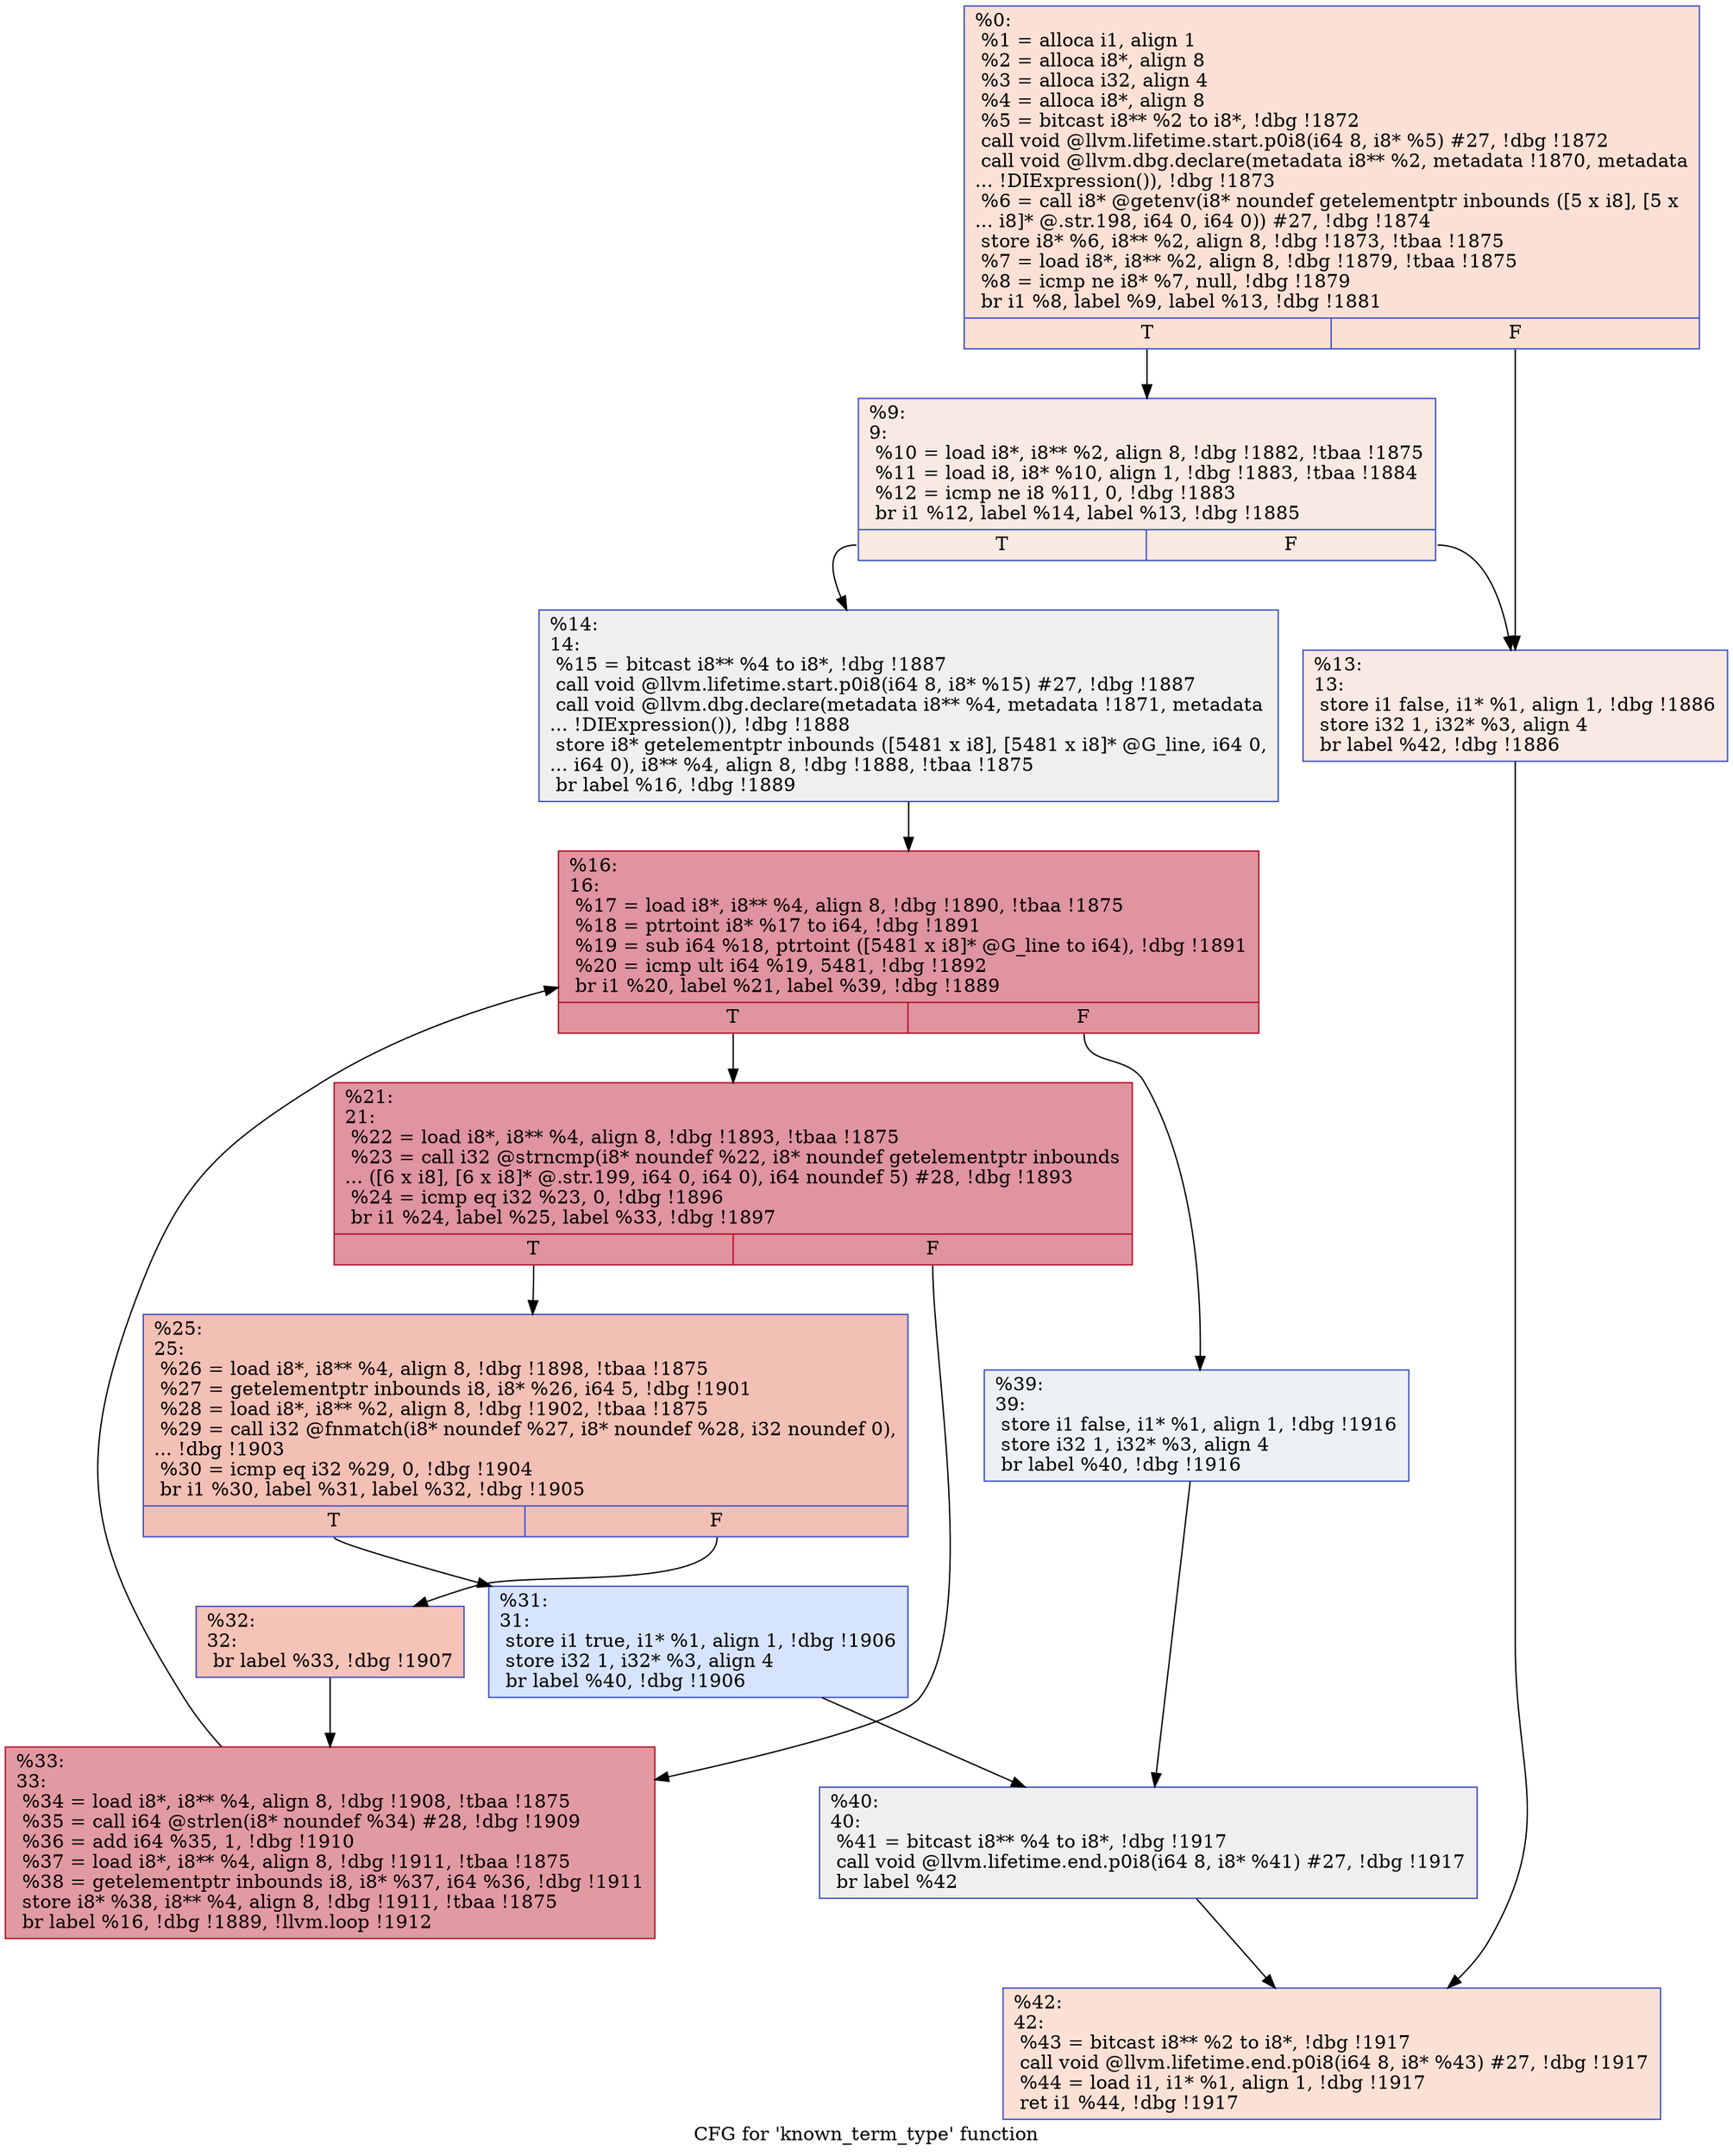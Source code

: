 digraph "CFG for 'known_term_type' function" {
	label="CFG for 'known_term_type' function";

	Node0x213e140 [shape=record,color="#3d50c3ff", style=filled, fillcolor="#f7bca170",label="{%0:\l  %1 = alloca i1, align 1\l  %2 = alloca i8*, align 8\l  %3 = alloca i32, align 4\l  %4 = alloca i8*, align 8\l  %5 = bitcast i8** %2 to i8*, !dbg !1872\l  call void @llvm.lifetime.start.p0i8(i64 8, i8* %5) #27, !dbg !1872\l  call void @llvm.dbg.declare(metadata i8** %2, metadata !1870, metadata\l... !DIExpression()), !dbg !1873\l  %6 = call i8* @getenv(i8* noundef getelementptr inbounds ([5 x i8], [5 x\l... i8]* @.str.198, i64 0, i64 0)) #27, !dbg !1874\l  store i8* %6, i8** %2, align 8, !dbg !1873, !tbaa !1875\l  %7 = load i8*, i8** %2, align 8, !dbg !1879, !tbaa !1875\l  %8 = icmp ne i8* %7, null, !dbg !1879\l  br i1 %8, label %9, label %13, !dbg !1881\l|{<s0>T|<s1>F}}"];
	Node0x213e140:s0 -> Node0x213e200;
	Node0x213e140:s1 -> Node0x213e250;
	Node0x213e200 [shape=record,color="#3d50c3ff", style=filled, fillcolor="#efcebd70",label="{%9:\l9:                                                \l  %10 = load i8*, i8** %2, align 8, !dbg !1882, !tbaa !1875\l  %11 = load i8, i8* %10, align 1, !dbg !1883, !tbaa !1884\l  %12 = icmp ne i8 %11, 0, !dbg !1883\l  br i1 %12, label %14, label %13, !dbg !1885\l|{<s0>T|<s1>F}}"];
	Node0x213e200:s0 -> Node0x213e2a0;
	Node0x213e200:s1 -> Node0x213e250;
	Node0x213e250 [shape=record,color="#3d50c3ff", style=filled, fillcolor="#efcebd70",label="{%13:\l13:                                               \l  store i1 false, i1* %1, align 1, !dbg !1886\l  store i32 1, i32* %3, align 4\l  br label %42, !dbg !1886\l}"];
	Node0x213e250 -> Node0x213e570;
	Node0x213e2a0 [shape=record,color="#3d50c3ff", style=filled, fillcolor="#e0dbd870",label="{%14:\l14:                                               \l  %15 = bitcast i8** %4 to i8*, !dbg !1887\l  call void @llvm.lifetime.start.p0i8(i64 8, i8* %15) #27, !dbg !1887\l  call void @llvm.dbg.declare(metadata i8** %4, metadata !1871, metadata\l... !DIExpression()), !dbg !1888\l  store i8* getelementptr inbounds ([5481 x i8], [5481 x i8]* @G_line, i64 0,\l... i64 0), i8** %4, align 8, !dbg !1888, !tbaa !1875\l  br label %16, !dbg !1889\l}"];
	Node0x213e2a0 -> Node0x213e2f0;
	Node0x213e2f0 [shape=record,color="#b70d28ff", style=filled, fillcolor="#b70d2870",label="{%16:\l16:                                               \l  %17 = load i8*, i8** %4, align 8, !dbg !1890, !tbaa !1875\l  %18 = ptrtoint i8* %17 to i64, !dbg !1891\l  %19 = sub i64 %18, ptrtoint ([5481 x i8]* @G_line to i64), !dbg !1891\l  %20 = icmp ult i64 %19, 5481, !dbg !1892\l  br i1 %20, label %21, label %39, !dbg !1889\l|{<s0>T|<s1>F}}"];
	Node0x213e2f0:s0 -> Node0x213e340;
	Node0x213e2f0:s1 -> Node0x213e4d0;
	Node0x213e340 [shape=record,color="#b70d28ff", style=filled, fillcolor="#b70d2870",label="{%21:\l21:                                               \l  %22 = load i8*, i8** %4, align 8, !dbg !1893, !tbaa !1875\l  %23 = call i32 @strncmp(i8* noundef %22, i8* noundef getelementptr inbounds\l... ([6 x i8], [6 x i8]* @.str.199, i64 0, i64 0), i64 noundef 5) #28, !dbg !1893\l  %24 = icmp eq i32 %23, 0, !dbg !1896\l  br i1 %24, label %25, label %33, !dbg !1897\l|{<s0>T|<s1>F}}"];
	Node0x213e340:s0 -> Node0x213e390;
	Node0x213e340:s1 -> Node0x213e480;
	Node0x213e390 [shape=record,color="#3d50c3ff", style=filled, fillcolor="#e5705870",label="{%25:\l25:                                               \l  %26 = load i8*, i8** %4, align 8, !dbg !1898, !tbaa !1875\l  %27 = getelementptr inbounds i8, i8* %26, i64 5, !dbg !1901\l  %28 = load i8*, i8** %2, align 8, !dbg !1902, !tbaa !1875\l  %29 = call i32 @fnmatch(i8* noundef %27, i8* noundef %28, i32 noundef 0),\l... !dbg !1903\l  %30 = icmp eq i32 %29, 0, !dbg !1904\l  br i1 %30, label %31, label %32, !dbg !1905\l|{<s0>T|<s1>F}}"];
	Node0x213e390:s0 -> Node0x213e3e0;
	Node0x213e390:s1 -> Node0x213e430;
	Node0x213e3e0 [shape=record,color="#3d50c3ff", style=filled, fillcolor="#a5c3fe70",label="{%31:\l31:                                               \l  store i1 true, i1* %1, align 1, !dbg !1906\l  store i32 1, i32* %3, align 4\l  br label %40, !dbg !1906\l}"];
	Node0x213e3e0 -> Node0x213e520;
	Node0x213e430 [shape=record,color="#3d50c3ff", style=filled, fillcolor="#e8765c70",label="{%32:\l32:                                               \l  br label %33, !dbg !1907\l}"];
	Node0x213e430 -> Node0x213e480;
	Node0x213e480 [shape=record,color="#b70d28ff", style=filled, fillcolor="#bb1b2c70",label="{%33:\l33:                                               \l  %34 = load i8*, i8** %4, align 8, !dbg !1908, !tbaa !1875\l  %35 = call i64 @strlen(i8* noundef %34) #28, !dbg !1909\l  %36 = add i64 %35, 1, !dbg !1910\l  %37 = load i8*, i8** %4, align 8, !dbg !1911, !tbaa !1875\l  %38 = getelementptr inbounds i8, i8* %37, i64 %36, !dbg !1911\l  store i8* %38, i8** %4, align 8, !dbg !1911, !tbaa !1875\l  br label %16, !dbg !1889, !llvm.loop !1912\l}"];
	Node0x213e480 -> Node0x213e2f0;
	Node0x213e4d0 [shape=record,color="#3d50c3ff", style=filled, fillcolor="#d6dce470",label="{%39:\l39:                                               \l  store i1 false, i1* %1, align 1, !dbg !1916\l  store i32 1, i32* %3, align 4\l  br label %40, !dbg !1916\l}"];
	Node0x213e4d0 -> Node0x213e520;
	Node0x213e520 [shape=record,color="#3d50c3ff", style=filled, fillcolor="#e0dbd870",label="{%40:\l40:                                               \l  %41 = bitcast i8** %4 to i8*, !dbg !1917\l  call void @llvm.lifetime.end.p0i8(i64 8, i8* %41) #27, !dbg !1917\l  br label %42\l}"];
	Node0x213e520 -> Node0x213e570;
	Node0x213e570 [shape=record,color="#3d50c3ff", style=filled, fillcolor="#f7bca170",label="{%42:\l42:                                               \l  %43 = bitcast i8** %2 to i8*, !dbg !1917\l  call void @llvm.lifetime.end.p0i8(i64 8, i8* %43) #27, !dbg !1917\l  %44 = load i1, i1* %1, align 1, !dbg !1917\l  ret i1 %44, !dbg !1917\l}"];
}
